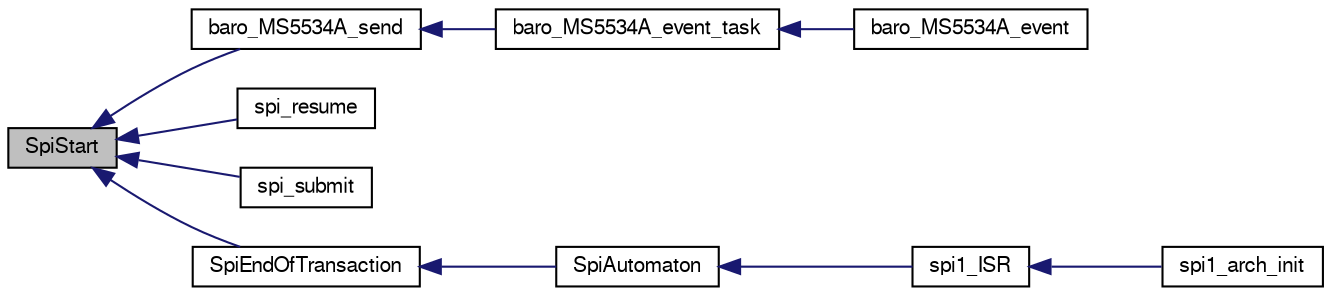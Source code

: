 digraph "SpiStart"
{
  edge [fontname="FreeSans",fontsize="10",labelfontname="FreeSans",labelfontsize="10"];
  node [fontname="FreeSans",fontsize="10",shape=record];
  rankdir="LR";
  Node1 [label="SpiStart",height=0.2,width=0.4,color="black", fillcolor="grey75", style="filled", fontcolor="black"];
  Node1 -> Node2 [dir="back",color="midnightblue",fontsize="10",style="solid",fontname="FreeSans"];
  Node2 [label="baro_MS5534A_send",height=0.2,width=0.4,color="black", fillcolor="white", style="filled",URL="$baro__MS5534A_8c.html#a2c7f6fba111434a3d7c371359bc24fc4"];
  Node2 -> Node3 [dir="back",color="midnightblue",fontsize="10",style="solid",fontname="FreeSans"];
  Node3 [label="baro_MS5534A_event_task",height=0.2,width=0.4,color="black", fillcolor="white", style="filled",URL="$baro__MS5534A_8c.html#a09c949d7892f5002fbd9624a616de846"];
  Node3 -> Node4 [dir="back",color="midnightblue",fontsize="10",style="solid",fontname="FreeSans"];
  Node4 [label="baro_MS5534A_event",height=0.2,width=0.4,color="black", fillcolor="white", style="filled",URL="$baro__MS5534A_8c.html#a11f2670f1389172417fc69aa0f924027"];
  Node1 -> Node5 [dir="back",color="midnightblue",fontsize="10",style="solid",fontname="FreeSans"];
  Node5 [label="spi_resume",height=0.2,width=0.4,color="black", fillcolor="white", style="filled",URL="$group__spi.html#gaf5ff5a9f93b73caf6532b7e25dd917b9",tooltip="Resume the SPI fifo. "];
  Node1 -> Node6 [dir="back",color="midnightblue",fontsize="10",style="solid",fontname="FreeSans"];
  Node6 [label="spi_submit",height=0.2,width=0.4,color="black", fillcolor="white", style="filled",URL="$group__spi.html#ga5d383931766cb373ebad0b8bc26d439d",tooltip="Submit a spi transaction. "];
  Node1 -> Node7 [dir="back",color="midnightblue",fontsize="10",style="solid",fontname="FreeSans"];
  Node7 [label="SpiEndOfTransaction",height=0.2,width=0.4,color="black", fillcolor="white", style="filled",URL="$lpc21_2mcu__periph_2spi__arch_8c.html#aa77dd16c5b07dd46e54d274ad55016ea"];
  Node7 -> Node8 [dir="back",color="midnightblue",fontsize="10",style="solid",fontname="FreeSans"];
  Node8 [label="SpiAutomaton",height=0.2,width=0.4,color="black", fillcolor="white", style="filled",URL="$lpc21_2mcu__periph_2spi__arch_8c.html#a0c3a952b26b4118dcd848cb234062997"];
  Node8 -> Node9 [dir="back",color="midnightblue",fontsize="10",style="solid",fontname="FreeSans"];
  Node9 [label="spi1_ISR",height=0.2,width=0.4,color="black", fillcolor="white", style="filled",URL="$lpc21_2mcu__periph_2spi__arch_8c.html#a757fa003ca462da8fabcb89abf3943d3"];
  Node9 -> Node10 [dir="back",color="midnightblue",fontsize="10",style="solid",fontname="FreeSans"];
  Node10 [label="spi1_arch_init",height=0.2,width=0.4,color="black", fillcolor="white", style="filled",URL="$group__spi.html#gaaba00866ddaf960c0c761e61f81e5216",tooltip="Architecture dependent SPI1 initialization. "];
}
